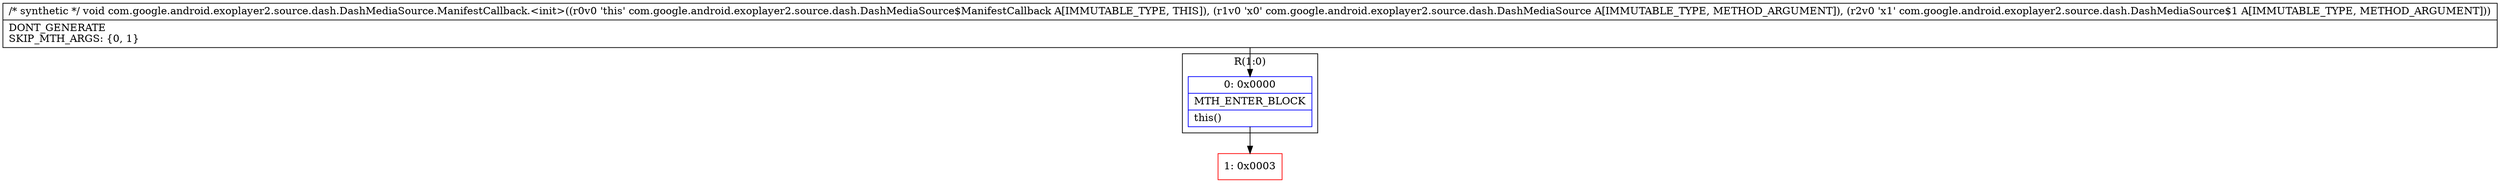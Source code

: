 digraph "CFG forcom.google.android.exoplayer2.source.dash.DashMediaSource.ManifestCallback.\<init\>(Lcom\/google\/android\/exoplayer2\/source\/dash\/DashMediaSource;Lcom\/google\/android\/exoplayer2\/source\/dash\/DashMediaSource$1;)V" {
subgraph cluster_Region_856650233 {
label = "R(1:0)";
node [shape=record,color=blue];
Node_0 [shape=record,label="{0\:\ 0x0000|MTH_ENTER_BLOCK\l|this()\l}"];
}
Node_1 [shape=record,color=red,label="{1\:\ 0x0003}"];
MethodNode[shape=record,label="{\/* synthetic *\/ void com.google.android.exoplayer2.source.dash.DashMediaSource.ManifestCallback.\<init\>((r0v0 'this' com.google.android.exoplayer2.source.dash.DashMediaSource$ManifestCallback A[IMMUTABLE_TYPE, THIS]), (r1v0 'x0' com.google.android.exoplayer2.source.dash.DashMediaSource A[IMMUTABLE_TYPE, METHOD_ARGUMENT]), (r2v0 'x1' com.google.android.exoplayer2.source.dash.DashMediaSource$1 A[IMMUTABLE_TYPE, METHOD_ARGUMENT]))  | DONT_GENERATE\lSKIP_MTH_ARGS: \{0, 1\}\l}"];
MethodNode -> Node_0;
Node_0 -> Node_1;
}

